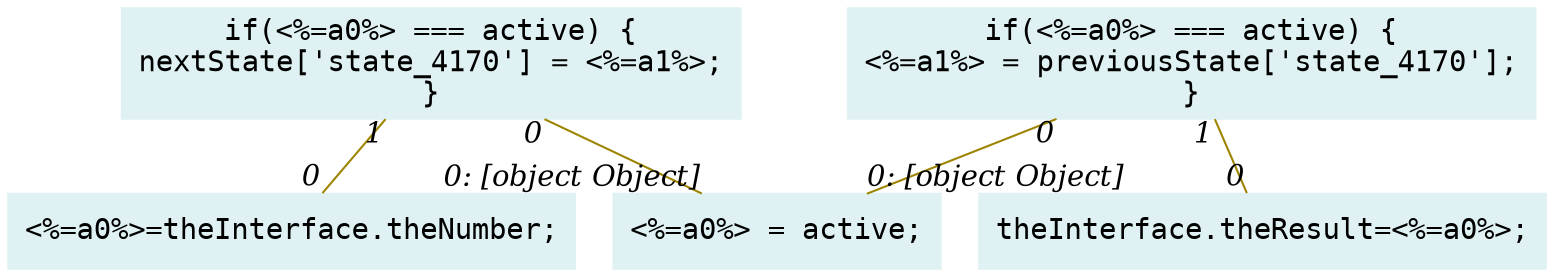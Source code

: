 digraph g{node_4134 [shape="box", style="filled", color="#dff1f2", fontname="Courier", label="<%=a0%>=theInterface.theNumber;
" ]
node_4136 [shape="box", style="filled", color="#dff1f2", fontname="Courier", label="theInterface.theResult=<%=a0%>;
" ]
node_4167 [shape="box", style="filled", color="#dff1f2", fontname="Courier", label="<%=a0%> = active;
" ]
node_4171 [shape="box", style="filled", color="#dff1f2", fontname="Courier", label="if(<%=a0%> === active) {
<%=a1%> = previousState['state_4170'];
}
" ]
node_4174 [shape="box", style="filled", color="#dff1f2", fontname="Courier", label="if(<%=a0%> === active) {
nextState['state_4170'] = <%=a1%>;
}
" ]
node_4171 -> node_4167 [dir=none, arrowHead=none, fontname="Times-Italic", arrowsize=1, color="#9d8400", label="",  headlabel="0: [object Object]", taillabel="0" ]
node_4174 -> node_4167 [dir=none, arrowHead=none, fontname="Times-Italic", arrowsize=1, color="#9d8400", label="",  headlabel="0: [object Object]", taillabel="0" ]
node_4174 -> node_4134 [dir=none, arrowHead=none, fontname="Times-Italic", arrowsize=1, color="#9d8400", label="",  headlabel="0", taillabel="1" ]
node_4171 -> node_4136 [dir=none, arrowHead=none, fontname="Times-Italic", arrowsize=1, color="#9d8400", label="",  headlabel="0", taillabel="1" ]
}